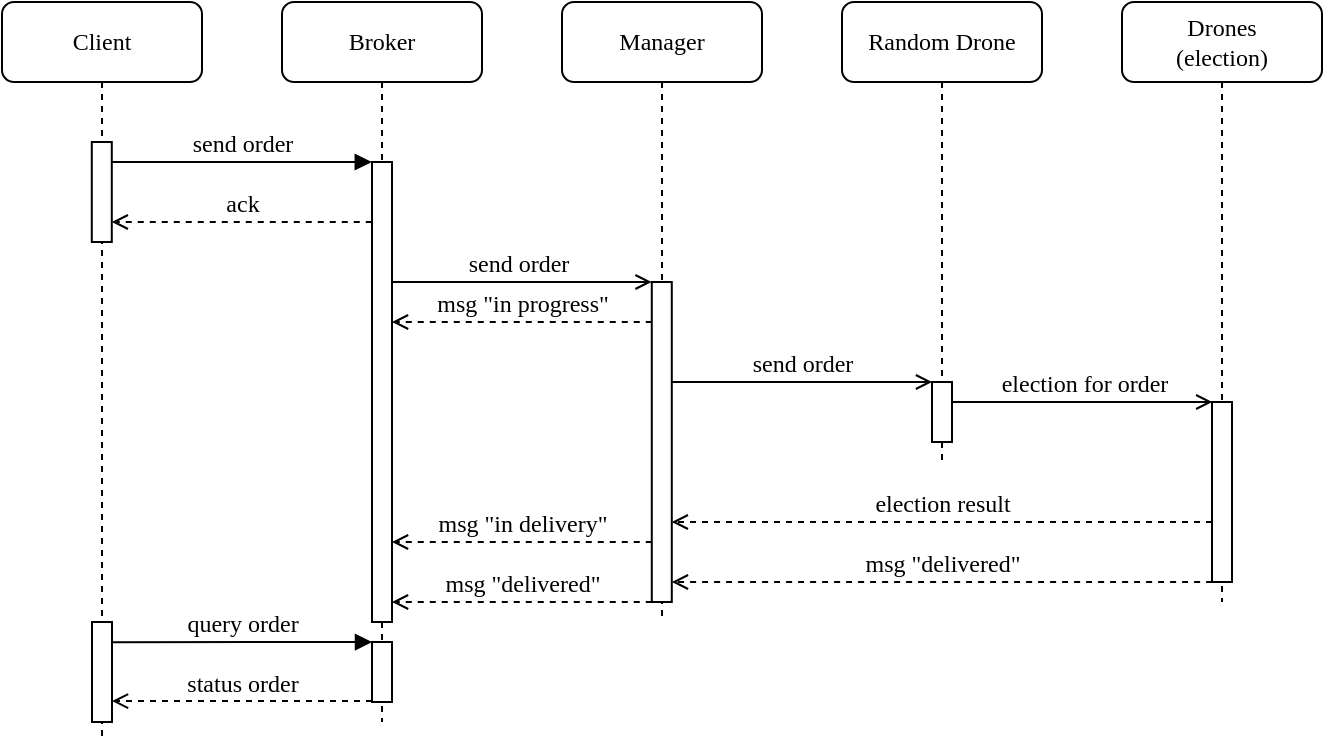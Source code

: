 <mxfile version="14.9.6" type="device"><diagram name="Page-1" id="13e1069c-82ec-6db2-03f1-153e76fe0fe0"><mxGraphModel dx="570" dy="314" grid="1" gridSize="10" guides="1" tooltips="1" connect="1" arrows="1" fold="1" page="1" pageScale="1" pageWidth="1100" pageHeight="850" background="none" math="0" shadow="0"><root><mxCell id="0"/><mxCell id="1" parent="0"/><mxCell id="7baba1c4bc27f4b0-2" value="Broker" style="shape=umlLifeline;perimeter=lifelinePerimeter;whiteSpace=wrap;html=1;container=1;collapsible=0;recursiveResize=0;outlineConnect=0;rounded=1;shadow=0;comic=0;labelBackgroundColor=none;strokeWidth=1;fontFamily=Verdana;fontSize=12;align=center;" parent="1" vertex="1"><mxGeometry x="240" y="80" width="100" height="360" as="geometry"/></mxCell><mxCell id="7baba1c4bc27f4b0-3" value="Manager" style="shape=umlLifeline;perimeter=lifelinePerimeter;whiteSpace=wrap;html=1;container=1;collapsible=0;recursiveResize=0;outlineConnect=0;rounded=1;shadow=0;comic=0;labelBackgroundColor=none;strokeWidth=1;fontFamily=Verdana;fontSize=12;align=center;" parent="1" vertex="1"><mxGeometry x="380" y="80" width="100" height="310" as="geometry"/></mxCell><mxCell id="7baba1c4bc27f4b0-13" value="" style="html=1;points=[];perimeter=orthogonalPerimeter;rounded=0;shadow=0;comic=0;labelBackgroundColor=none;strokeWidth=1;fontFamily=Verdana;fontSize=12;align=center;" parent="7baba1c4bc27f4b0-3" vertex="1"><mxGeometry x="44.89" y="140" width="10" height="160" as="geometry"/></mxCell><mxCell id="7baba1c4bc27f4b0-4" value="Random Drone" style="shape=umlLifeline;perimeter=lifelinePerimeter;whiteSpace=wrap;html=1;container=1;collapsible=0;recursiveResize=0;outlineConnect=0;rounded=1;shadow=0;comic=0;labelBackgroundColor=none;strokeWidth=1;fontFamily=Verdana;fontSize=12;align=center;" parent="1" vertex="1"><mxGeometry x="520" y="80" width="100" height="230" as="geometry"/></mxCell><mxCell id="7baba1c4bc27f4b0-8" value="Client" style="shape=umlLifeline;perimeter=lifelinePerimeter;whiteSpace=wrap;html=1;container=1;collapsible=0;recursiveResize=0;outlineConnect=0;rounded=1;shadow=0;comic=0;labelBackgroundColor=none;strokeWidth=1;fontFamily=Verdana;fontSize=12;align=center;" parent="1" vertex="1"><mxGeometry x="100" y="80" width="100" height="370" as="geometry"/></mxCell><mxCell id="7baba1c4bc27f4b0-9" value="" style="html=1;points=[];perimeter=orthogonalPerimeter;rounded=0;shadow=0;comic=0;labelBackgroundColor=none;strokeWidth=1;fontFamily=Verdana;fontSize=12;align=center;" parent="7baba1c4bc27f4b0-8" vertex="1"><mxGeometry x="44.89" y="70" width="10" height="50" as="geometry"/></mxCell><mxCell id="7baba1c4bc27f4b0-11" value="send order" style="html=1;verticalAlign=bottom;endArrow=block;entryX=0;entryY=0;labelBackgroundColor=none;fontFamily=Verdana;fontSize=12;edgeStyle=elbowEdgeStyle;elbow=vertical;" parent="1" source="7baba1c4bc27f4b0-9" edge="1"><mxGeometry relative="1" as="geometry"><mxPoint x="219.89" y="170" as="sourcePoint"/><mxPoint x="284.89" y="160" as="targetPoint"/></mxGeometry></mxCell><mxCell id="7baba1c4bc27f4b0-14" value="ack" style="html=1;verticalAlign=bottom;endArrow=open;labelBackgroundColor=none;fontFamily=Verdana;fontSize=12;edgeStyle=elbowEdgeStyle;elbow=vertical;dashed=1;endFill=0;" parent="1" target="7baba1c4bc27f4b0-9" edge="1"><mxGeometry relative="1" as="geometry"><mxPoint x="284.89" y="190" as="sourcePoint"/><Array as="points"><mxPoint x="239.89" y="190"/><mxPoint x="249.89" y="180"/></Array></mxGeometry></mxCell><mxCell id="hCKm63XLztfWOcYLBpdG-3" value="send order" style="html=1;verticalAlign=bottom;endArrow=open;labelBackgroundColor=none;fontFamily=Verdana;fontSize=12;edgeStyle=elbowEdgeStyle;elbow=vertical;entryX=-0.009;entryY=0.005;entryDx=0;entryDy=0;entryPerimeter=0;endFill=0;" parent="1" source="7baba1c4bc27f4b0-2" target="7baba1c4bc27f4b0-13" edge="1"><mxGeometry relative="1" as="geometry"><mxPoint x="310" y="220" as="sourcePoint"/><mxPoint x="439.89" y="220" as="targetPoint"/><Array as="points"><mxPoint x="349.89" y="220"/><mxPoint x="349.89" y="210"/><mxPoint x="389.89" y="222"/><mxPoint x="369.89" y="222"/><mxPoint x="409.89" y="222"/><mxPoint x="379.89" y="222"/><mxPoint x="379.89" y="222"/><mxPoint x="379.89" y="222"/><mxPoint x="439.89" y="222"/><mxPoint x="389.89" y="220"/><mxPoint x="384.89" y="260"/><mxPoint x="394.89" y="250"/></Array></mxGeometry></mxCell><mxCell id="hCKm63XLztfWOcYLBpdG-4" value="msg &quot;in progress&quot;" style="html=1;verticalAlign=bottom;endArrow=open;labelBackgroundColor=none;fontFamily=Verdana;fontSize=12;edgeStyle=elbowEdgeStyle;elbow=vertical;dashed=1;endFill=0;" parent="1" source="7baba1c4bc27f4b0-13" target="hCKm63XLztfWOcYLBpdG-13" edge="1"><mxGeometry relative="1" as="geometry"><mxPoint x="420" y="240" as="sourcePoint"/><mxPoint x="310" y="240" as="targetPoint"/><Array as="points"><mxPoint x="359.89" y="240"/><mxPoint x="399.89" y="280"/><mxPoint x="394.89" y="320"/><mxPoint x="404.89" y="310"/></Array></mxGeometry></mxCell><mxCell id="hCKm63XLztfWOcYLBpdG-6" value="" style="html=1;points=[];perimeter=orthogonalPerimeter;rounded=0;shadow=0;comic=0;labelBackgroundColor=none;strokeWidth=1;fontFamily=Verdana;fontSize=12;align=center;" parent="1" vertex="1"><mxGeometry x="565" y="270" width="10" height="30" as="geometry"/></mxCell><mxCell id="hCKm63XLztfWOcYLBpdG-7" value="send order" style="html=1;verticalAlign=bottom;endArrow=open;labelBackgroundColor=none;fontFamily=Verdana;fontSize=12;edgeStyle=elbowEdgeStyle;elbow=vertical;entryX=0.003;entryY=0.018;entryDx=0;entryDy=0;entryPerimeter=0;endFill=0;" parent="1" target="hCKm63XLztfWOcYLBpdG-6" edge="1"><mxGeometry relative="1" as="geometry"><mxPoint x="434.89" y="270" as="sourcePoint"/><mxPoint x="550" y="270" as="targetPoint"/><Array as="points"><mxPoint x="489.98" y="270"/><mxPoint x="489.98" y="260"/><mxPoint x="529.98" y="272"/><mxPoint x="509.98" y="272"/><mxPoint x="549.98" y="272"/><mxPoint x="519.98" y="272"/><mxPoint x="519.98" y="272"/><mxPoint x="519.98" y="272"/><mxPoint x="579.98" y="272"/><mxPoint x="529.98" y="270"/><mxPoint x="524.98" y="310"/><mxPoint x="534.98" y="300"/></Array></mxGeometry></mxCell><mxCell id="hCKm63XLztfWOcYLBpdG-9" value="&lt;div&gt;Drones&lt;/div&gt;&lt;div&gt;(election)&lt;br&gt;&lt;/div&gt;" style="shape=umlLifeline;perimeter=lifelinePerimeter;whiteSpace=wrap;html=1;container=1;collapsible=0;recursiveResize=0;outlineConnect=0;rounded=1;shadow=0;comic=0;labelBackgroundColor=none;strokeWidth=1;fontFamily=Verdana;fontSize=12;align=center;" parent="1" vertex="1"><mxGeometry x="660" y="80" width="100" height="300" as="geometry"/></mxCell><mxCell id="hCKm63XLztfWOcYLBpdG-16" value="" style="html=1;points=[];perimeter=orthogonalPerimeter;rounded=0;shadow=0;comic=0;labelBackgroundColor=none;strokeWidth=1;fontFamily=Verdana;fontSize=12;align=center;" parent="hCKm63XLztfWOcYLBpdG-9" vertex="1"><mxGeometry x="45" y="200" width="10" height="90" as="geometry"/></mxCell><mxCell id="hCKm63XLztfWOcYLBpdG-13" value="" style="html=1;points=[];perimeter=orthogonalPerimeter;rounded=0;shadow=0;comic=0;labelBackgroundColor=none;strokeWidth=1;fontFamily=Verdana;fontSize=12;align=center;" parent="1" vertex="1"><mxGeometry x="285" y="160" width="10" height="230" as="geometry"/></mxCell><mxCell id="hCKm63XLztfWOcYLBpdG-15" value="election for order" style="html=1;verticalAlign=bottom;endArrow=open;labelBackgroundColor=none;fontFamily=Verdana;fontSize=12;edgeStyle=elbowEdgeStyle;elbow=vertical;entryX=0.003;entryY=0.018;entryDx=0;entryDy=0;entryPerimeter=0;endFill=0;" parent="1" edge="1"><mxGeometry relative="1" as="geometry"><mxPoint x="575" y="280" as="sourcePoint"/><mxPoint x="705.14" y="280.54" as="targetPoint"/><Array as="points"><mxPoint x="630.09" y="280"/><mxPoint x="630.09" y="270"/><mxPoint x="670.09" y="282"/><mxPoint x="650.09" y="282"/><mxPoint x="690.09" y="282"/><mxPoint x="660.09" y="282"/><mxPoint x="660.09" y="282"/><mxPoint x="660.09" y="282"/><mxPoint x="720.09" y="282"/><mxPoint x="670.09" y="280"/><mxPoint x="665.09" y="320"/><mxPoint x="675.09" y="310"/></Array></mxGeometry></mxCell><mxCell id="hCKm63XLztfWOcYLBpdG-17" value="election result" style="html=1;verticalAlign=bottom;endArrow=open;labelBackgroundColor=none;fontFamily=Verdana;fontSize=12;edgeStyle=elbowEdgeStyle;elbow=vertical;dashed=1;endFill=0;" parent="1" source="hCKm63XLztfWOcYLBpdG-16" edge="1"><mxGeometry relative="1" as="geometry"><mxPoint x="670" y="340" as="sourcePoint"/><mxPoint x="434.89" y="340" as="targetPoint"/><Array as="points"><mxPoint x="639.89" y="340"/><mxPoint x="679.89" y="380"/><mxPoint x="674.89" y="420"/><mxPoint x="684.89" y="410"/></Array></mxGeometry></mxCell><mxCell id="hCKm63XLztfWOcYLBpdG-18" value="msg &quot;in delivery&quot;" style="html=1;verticalAlign=bottom;endArrow=open;labelBackgroundColor=none;fontFamily=Verdana;fontSize=12;edgeStyle=elbowEdgeStyle;elbow=vertical;dashed=1;endFill=0;" parent="1" source="7baba1c4bc27f4b0-13" edge="1"><mxGeometry relative="1" as="geometry"><mxPoint x="420" y="350" as="sourcePoint"/><mxPoint x="295" y="350" as="targetPoint"/><Array as="points"><mxPoint x="359.89" y="350"/><mxPoint x="399.89" y="390"/><mxPoint x="394.89" y="430"/><mxPoint x="404.89" y="420"/></Array></mxGeometry></mxCell><mxCell id="hCKm63XLztfWOcYLBpdG-19" value="msg &quot;delivered&quot;" style="html=1;verticalAlign=bottom;endArrow=open;labelBackgroundColor=none;fontFamily=Verdana;fontSize=12;edgeStyle=elbowEdgeStyle;elbow=vertical;dashed=1;endFill=0;" parent="1" edge="1"><mxGeometry relative="1" as="geometry"><mxPoint x="705.06" y="370" as="sourcePoint"/><mxPoint x="434.95" y="370" as="targetPoint"/><Array as="points"><mxPoint x="639.95" y="370"/><mxPoint x="679.95" y="410"/><mxPoint x="674.95" y="450"/><mxPoint x="684.95" y="440"/></Array></mxGeometry></mxCell><mxCell id="hCKm63XLztfWOcYLBpdG-20" value="msg &quot;delivered&quot;" style="html=1;verticalAlign=bottom;endArrow=open;labelBackgroundColor=none;fontFamily=Verdana;fontSize=12;edgeStyle=elbowEdgeStyle;elbow=vertical;dashed=1;endFill=0;" parent="1" edge="1"><mxGeometry relative="1" as="geometry"><mxPoint x="424.89" y="380" as="sourcePoint"/><mxPoint x="295" y="380" as="targetPoint"/><Array as="points"><mxPoint x="359.89" y="380"/><mxPoint x="399.89" y="420"/><mxPoint x="394.89" y="460"/><mxPoint x="404.89" y="450"/></Array></mxGeometry></mxCell><mxCell id="vhEw0Lp09IPliF38C4OT-1" value="" style="html=1;points=[];perimeter=orthogonalPerimeter;rounded=0;shadow=0;comic=0;labelBackgroundColor=none;strokeWidth=1;fontFamily=Verdana;fontSize=12;align=center;" parent="1" vertex="1"><mxGeometry x="145" y="390" width="10" height="50" as="geometry"/></mxCell><mxCell id="vhEw0Lp09IPliF38C4OT-2" value="query order" style="html=1;verticalAlign=bottom;endArrow=block;entryX=0;entryY=0;labelBackgroundColor=none;fontFamily=Verdana;fontSize=12;edgeStyle=elbowEdgeStyle;elbow=vertical;" parent="1" edge="1"><mxGeometry relative="1" as="geometry"><mxPoint x="155" y="400.1" as="sourcePoint"/><mxPoint x="285" y="400.005" as="targetPoint"/></mxGeometry></mxCell><mxCell id="vhEw0Lp09IPliF38C4OT-3" value="" style="html=1;points=[];perimeter=orthogonalPerimeter;rounded=0;shadow=0;comic=0;labelBackgroundColor=none;strokeWidth=1;fontFamily=Verdana;fontSize=12;align=center;" parent="1" vertex="1"><mxGeometry x="285" y="400" width="10" height="30" as="geometry"/></mxCell><mxCell id="vhEw0Lp09IPliF38C4OT-4" value="status order" style="html=1;verticalAlign=bottom;endArrow=open;labelBackgroundColor=none;fontFamily=Verdana;fontSize=12;edgeStyle=elbowEdgeStyle;elbow=vertical;dashed=1;endFill=0;" parent="1" edge="1"><mxGeometry relative="1" as="geometry"><mxPoint x="285" y="429.52" as="sourcePoint"/><Array as="points"><mxPoint x="240" y="429.52"/><mxPoint x="250" y="419.52"/></Array><mxPoint x="155" y="429.52" as="targetPoint"/></mxGeometry></mxCell></root></mxGraphModel></diagram></mxfile>